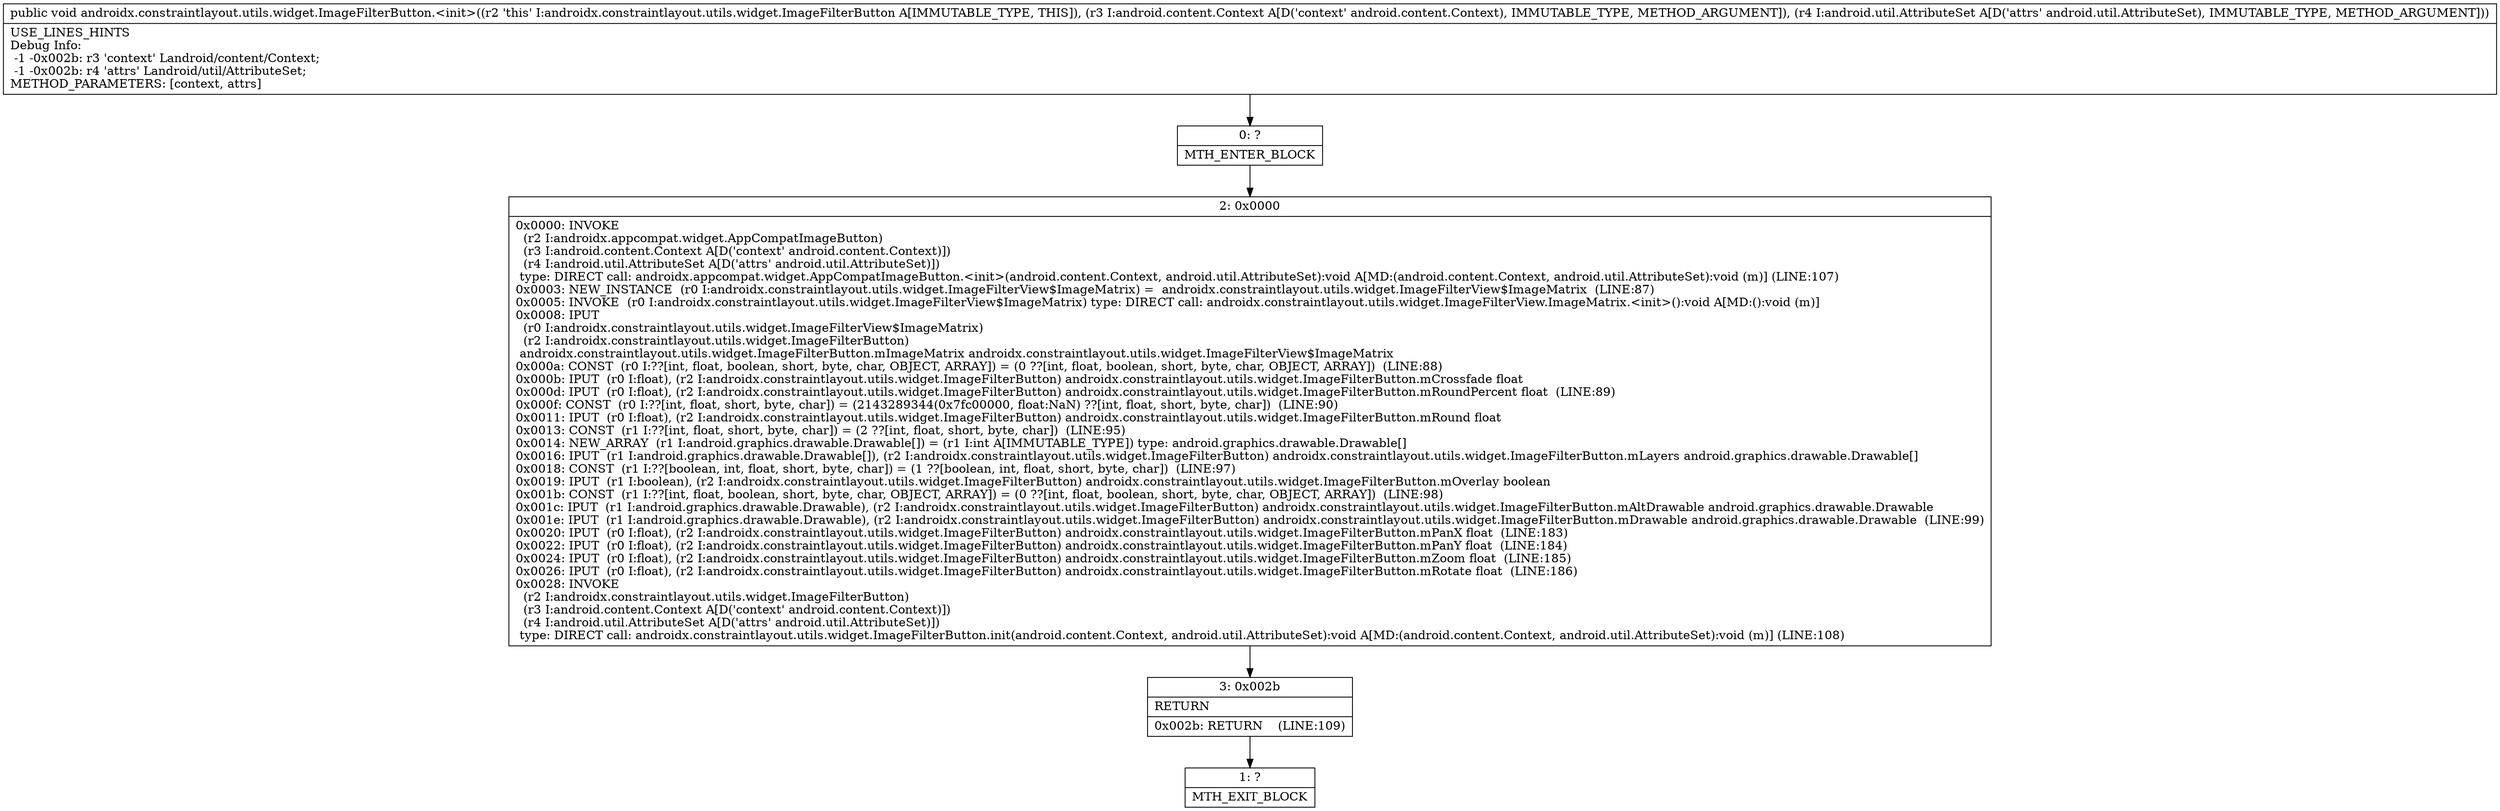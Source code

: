 digraph "CFG forandroidx.constraintlayout.utils.widget.ImageFilterButton.\<init\>(Landroid\/content\/Context;Landroid\/util\/AttributeSet;)V" {
Node_0 [shape=record,label="{0\:\ ?|MTH_ENTER_BLOCK\l}"];
Node_2 [shape=record,label="{2\:\ 0x0000|0x0000: INVOKE  \l  (r2 I:androidx.appcompat.widget.AppCompatImageButton)\l  (r3 I:android.content.Context A[D('context' android.content.Context)])\l  (r4 I:android.util.AttributeSet A[D('attrs' android.util.AttributeSet)])\l type: DIRECT call: androidx.appcompat.widget.AppCompatImageButton.\<init\>(android.content.Context, android.util.AttributeSet):void A[MD:(android.content.Context, android.util.AttributeSet):void (m)] (LINE:107)\l0x0003: NEW_INSTANCE  (r0 I:androidx.constraintlayout.utils.widget.ImageFilterView$ImageMatrix) =  androidx.constraintlayout.utils.widget.ImageFilterView$ImageMatrix  (LINE:87)\l0x0005: INVOKE  (r0 I:androidx.constraintlayout.utils.widget.ImageFilterView$ImageMatrix) type: DIRECT call: androidx.constraintlayout.utils.widget.ImageFilterView.ImageMatrix.\<init\>():void A[MD:():void (m)]\l0x0008: IPUT  \l  (r0 I:androidx.constraintlayout.utils.widget.ImageFilterView$ImageMatrix)\l  (r2 I:androidx.constraintlayout.utils.widget.ImageFilterButton)\l androidx.constraintlayout.utils.widget.ImageFilterButton.mImageMatrix androidx.constraintlayout.utils.widget.ImageFilterView$ImageMatrix \l0x000a: CONST  (r0 I:??[int, float, boolean, short, byte, char, OBJECT, ARRAY]) = (0 ??[int, float, boolean, short, byte, char, OBJECT, ARRAY])  (LINE:88)\l0x000b: IPUT  (r0 I:float), (r2 I:androidx.constraintlayout.utils.widget.ImageFilterButton) androidx.constraintlayout.utils.widget.ImageFilterButton.mCrossfade float \l0x000d: IPUT  (r0 I:float), (r2 I:androidx.constraintlayout.utils.widget.ImageFilterButton) androidx.constraintlayout.utils.widget.ImageFilterButton.mRoundPercent float  (LINE:89)\l0x000f: CONST  (r0 I:??[int, float, short, byte, char]) = (2143289344(0x7fc00000, float:NaN) ??[int, float, short, byte, char])  (LINE:90)\l0x0011: IPUT  (r0 I:float), (r2 I:androidx.constraintlayout.utils.widget.ImageFilterButton) androidx.constraintlayout.utils.widget.ImageFilterButton.mRound float \l0x0013: CONST  (r1 I:??[int, float, short, byte, char]) = (2 ??[int, float, short, byte, char])  (LINE:95)\l0x0014: NEW_ARRAY  (r1 I:android.graphics.drawable.Drawable[]) = (r1 I:int A[IMMUTABLE_TYPE]) type: android.graphics.drawable.Drawable[] \l0x0016: IPUT  (r1 I:android.graphics.drawable.Drawable[]), (r2 I:androidx.constraintlayout.utils.widget.ImageFilterButton) androidx.constraintlayout.utils.widget.ImageFilterButton.mLayers android.graphics.drawable.Drawable[] \l0x0018: CONST  (r1 I:??[boolean, int, float, short, byte, char]) = (1 ??[boolean, int, float, short, byte, char])  (LINE:97)\l0x0019: IPUT  (r1 I:boolean), (r2 I:androidx.constraintlayout.utils.widget.ImageFilterButton) androidx.constraintlayout.utils.widget.ImageFilterButton.mOverlay boolean \l0x001b: CONST  (r1 I:??[int, float, boolean, short, byte, char, OBJECT, ARRAY]) = (0 ??[int, float, boolean, short, byte, char, OBJECT, ARRAY])  (LINE:98)\l0x001c: IPUT  (r1 I:android.graphics.drawable.Drawable), (r2 I:androidx.constraintlayout.utils.widget.ImageFilterButton) androidx.constraintlayout.utils.widget.ImageFilterButton.mAltDrawable android.graphics.drawable.Drawable \l0x001e: IPUT  (r1 I:android.graphics.drawable.Drawable), (r2 I:androidx.constraintlayout.utils.widget.ImageFilterButton) androidx.constraintlayout.utils.widget.ImageFilterButton.mDrawable android.graphics.drawable.Drawable  (LINE:99)\l0x0020: IPUT  (r0 I:float), (r2 I:androidx.constraintlayout.utils.widget.ImageFilterButton) androidx.constraintlayout.utils.widget.ImageFilterButton.mPanX float  (LINE:183)\l0x0022: IPUT  (r0 I:float), (r2 I:androidx.constraintlayout.utils.widget.ImageFilterButton) androidx.constraintlayout.utils.widget.ImageFilterButton.mPanY float  (LINE:184)\l0x0024: IPUT  (r0 I:float), (r2 I:androidx.constraintlayout.utils.widget.ImageFilterButton) androidx.constraintlayout.utils.widget.ImageFilterButton.mZoom float  (LINE:185)\l0x0026: IPUT  (r0 I:float), (r2 I:androidx.constraintlayout.utils.widget.ImageFilterButton) androidx.constraintlayout.utils.widget.ImageFilterButton.mRotate float  (LINE:186)\l0x0028: INVOKE  \l  (r2 I:androidx.constraintlayout.utils.widget.ImageFilterButton)\l  (r3 I:android.content.Context A[D('context' android.content.Context)])\l  (r4 I:android.util.AttributeSet A[D('attrs' android.util.AttributeSet)])\l type: DIRECT call: androidx.constraintlayout.utils.widget.ImageFilterButton.init(android.content.Context, android.util.AttributeSet):void A[MD:(android.content.Context, android.util.AttributeSet):void (m)] (LINE:108)\l}"];
Node_3 [shape=record,label="{3\:\ 0x002b|RETURN\l|0x002b: RETURN    (LINE:109)\l}"];
Node_1 [shape=record,label="{1\:\ ?|MTH_EXIT_BLOCK\l}"];
MethodNode[shape=record,label="{public void androidx.constraintlayout.utils.widget.ImageFilterButton.\<init\>((r2 'this' I:androidx.constraintlayout.utils.widget.ImageFilterButton A[IMMUTABLE_TYPE, THIS]), (r3 I:android.content.Context A[D('context' android.content.Context), IMMUTABLE_TYPE, METHOD_ARGUMENT]), (r4 I:android.util.AttributeSet A[D('attrs' android.util.AttributeSet), IMMUTABLE_TYPE, METHOD_ARGUMENT]))  | USE_LINES_HINTS\lDebug Info:\l  \-1 \-0x002b: r3 'context' Landroid\/content\/Context;\l  \-1 \-0x002b: r4 'attrs' Landroid\/util\/AttributeSet;\lMETHOD_PARAMETERS: [context, attrs]\l}"];
MethodNode -> Node_0;Node_0 -> Node_2;
Node_2 -> Node_3;
Node_3 -> Node_1;
}

